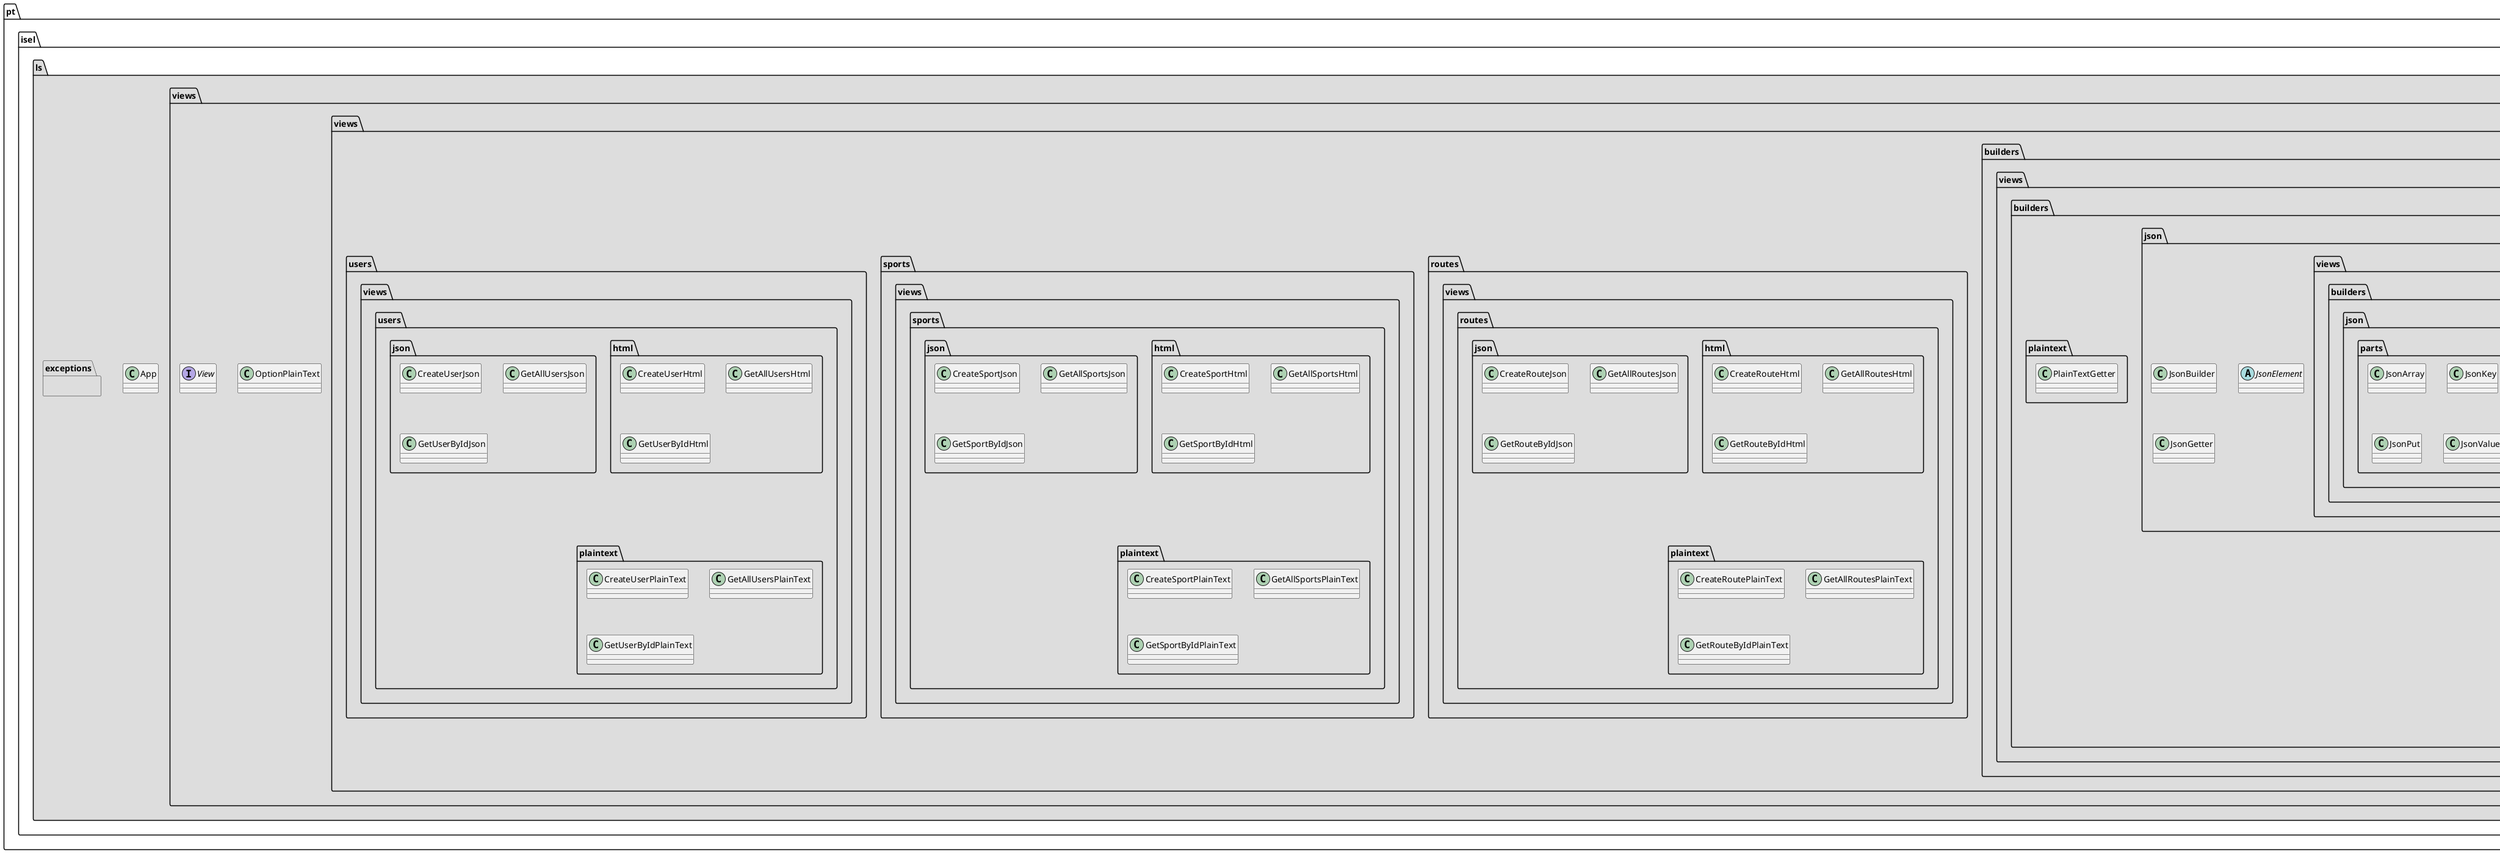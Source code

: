 @startuml
class Exception << General >>

package "pt.isel.ls" #DDDDDD {
    class App

    package "exceptions" #DDDDDD {
    }
    package "handlers" #DDDDDD {

        package "handlers.activities" #DDDDDD {
            class CreateActivityHandler
            class DeleteActivitiesByUidAidHandler
            class GetActivitiesBySidHandler
            class GetActivitiesByTopsHandler
            class GetActivitiesByUidHandler
            class GetActivityByAidSidHandler
        }

        package "handlers.routes" #DDDDDD {
            class CreateRouteHandler
            class GetAllRoutesHandler
            class GetRouteByIdHandler
        }

        package "handlers.sports" #DDDDDD {
            class CreateSportHandler
            class GetAllSportsHandler
            class GetSportByIdHandler
        }

        package "handlers.users" #DDDDDD {
            class CreateUserHandler
            class GetAllUsersHandler
            class GetUserByIdHandler
        }
    }

    package "models" #DDDDDD {
        package "models.domainclasses" #DDDDDD {
            class Activity
            class Route
            class Sport
            class User
        }

        class ActivitiesModel
        class RoutesModel
        class SportsModel
        class UserModel
    }

    package "request" #DDDDDD {
        enum Method
        class Request
        interface RequestHandler
    }

    package "results" #DDDDDD {
        package "results.activities" #DDDDDD {
            class CreateActivityResult
            class DeleteActivitiesByUidAidResult
            class GetActivitiesBySidResult
            class GetActivitiesByTopsResult
            class GetActivitiesByUidResult
            class GetActivityByAidSidResult
        }
        package "results.routes" #DDDDDD {
            class CreateRouteResult
            class GetAllRoutesResult
            class GetRouteByIdResult
        }

        package "results.sports" #DDDDDD {
            class CreateSportResult
            class GetAllSportsResult
            class GetSportByIdResult
        }
        package "results.users" #DDDDDD {
            class CreateUserResult
            class GetAllUsersResult
            class GetUserByIdResult
        }

        class OptionResult
        abstract RequestResult
    }

    package "routers" #DDDDDD {
        class HandlerRouter
        class Node
        class ViewRouter
    }

    package "utils" #DDDDDD {
        class utils
    }

    package "views" #DDDDDD {
        package "views.activities" #DDDDDD {
            package "views.activities.html" #DDDDDD {
                class CreateActivityHtml
                class DeleteActivitiesByUidAidHtml
                class GetActivitiesBySidHtml
                class GetActivitiesByTopsHtml
                class GetActivitiesByUidHtml
                class GetActivityByAidSidHtml
            }
            package "views.activities.json" #DDDDDD {
                class CreateActivityJson
                class DeleteActivitiesByUidAidJson
                class GetActivitiesBySidJson
                class GetActivitiesByTopsJson
                class GetActivitiesByUidJson
                class GetActivityByAidSidJson
            }
            package "views.activities.plaintext" #DDDDDD {
                class CreateActivityPlainText
                class DeleteActivitiesByUidAidPlainText
                class GetActivitiesBySidResultPlainText
                class GetActivitiesByTopsPlainText
                class GetActivitiesByUidResultPlainText
                class GetActivityByAidSidResultPlainText
            }
        }

        package "views.builders" #DDDDDD {
                package "views.builders.html" #DDDDDD {
                    package "views.builders.html.parts" #DDDDDD {
                        class Body
                        class DD
                        class DL
                        class DT
                        class H1
                        class Head
                        class Html
                        class LI
                        class Table
                        class TD
                        class TH
                        class Title
                        class TR
                        class UL
                    }
                    abstract Element
                    class HtmlBuilder
                    class HtmlGetter
                }
                package "views.builders.json" #DDDDDD {
                    package "views.builders.json.parts" #DDDDDD {
                        class JsonArray
                        class JsonKey
                        class JsonObject
                        class JsonPut
                        class JsonValue
                    }
                    class JsonBuilder
                    abstract JsonElement
                    class JsonGetter
                }
                package "views.builders.plaintext" #DDDDDD {
                    class PlainTextGetter
                }
        }

        package "views.routes" #DDDDDD {
                package "views.routes.html" #DDDDDD {
                    class CreateRouteHtml
                    class GetAllRoutesHtml
                    class GetRouteByIdHtml
                }
                package "views.routes.json" #DDDDDD {
                    class CreateRouteJson
                    class GetAllRoutesJson
                    class GetRouteByIdJson
                }
                package "views.routes.plaintext" #DDDDDD {
                    class CreateRoutePlainText
                    class GetAllRoutesPlainText
                    class GetRouteByIdPlainText
                }

        }

        package "views.sports" #DDDDDD {
                package "views.sports.html" #DDDDDD {
                    class CreateSportHtml
                    class GetAllSportsHtml
                    class GetSportByIdHtml
                }
                package "views.sports.json" #DDDDDD {
                    class CreateSportJson
                    class GetAllSportsJson
                    class GetSportByIdJson
                }
                package "views.sports.plaintext" #DDDDDD {
                    class CreateSportPlainText
                    class GetAllSportsPlainText
                    class GetSportByIdPlainText
                }
        }

        package "views.users" #DDDDDD {
                package "views.users.html" #DDDDDD {
                    class CreateUserHtml
                    class GetAllUsersHtml
                    class GetUserByIdHtml
                }
                package "views.users.json" #DDDDDD {
                    class CreateUserJson
                    class GetAllUsersJson
                    class GetUserByIdJson
                }
                package "views.users.plaintext" #DDDDDD {
                    class CreateUserPlainText
                    class GetAllUsersPlainText
                    class GetUserByIdPlainText
                }
        }

        class OptionPlainText
        Interface View
    }
}
@enduml
